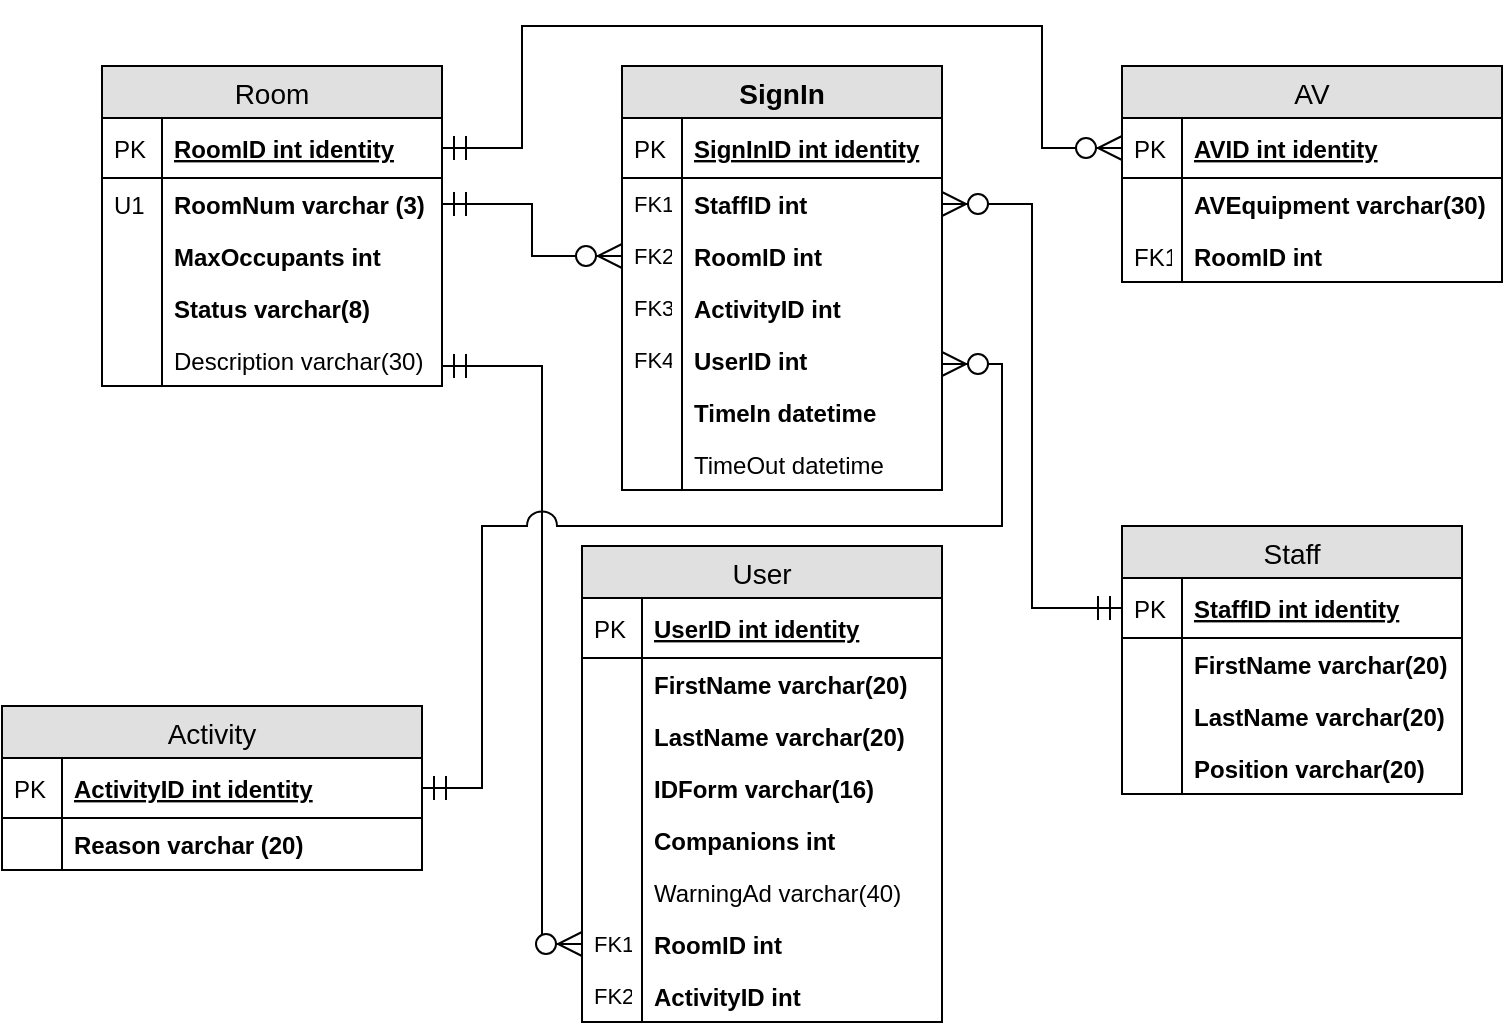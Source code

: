 <mxfile type="device" version="12.8.8"><diagram id="aKqRjx-flDH2Gx_BRmMk" name="Page-1"><mxGraphModel grid="1" dx="1888" dy="1644" gridSize="10" guides="1" tooltips="1" connect="1" arrows="1" fold="1" page="1" pageScale="1" pageWidth="850" pageHeight="1100" math="0" shadow="0"><root><mxCell id="0"/><mxCell id="1" parent="0"/><mxCell id="tf-WMeSTO87rTQq2Dy5A-1" value="Room" parent="1" style="swimlane;fontStyle=0;childLayout=stackLayout;horizontal=1;startSize=26;fillColor=#e0e0e0;horizontalStack=0;resizeParent=1;resizeParentMax=0;resizeLast=0;collapsible=1;marginBottom=0;swimlaneFillColor=#ffffff;align=center;fontSize=14;" vertex="1"><mxGeometry as="geometry" x="10" y="20" width="170" height="160"/></mxCell><mxCell id="tf-WMeSTO87rTQq2Dy5A-2" value="RoomID int identity" parent="tf-WMeSTO87rTQq2Dy5A-1" style="shape=partialRectangle;top=0;left=0;right=0;bottom=1;align=left;verticalAlign=middle;fillColor=none;spacingLeft=34;spacingRight=4;overflow=hidden;rotatable=0;points=[[0,0.5],[1,0.5]];portConstraint=eastwest;dropTarget=0;fontStyle=5;fontSize=12;" vertex="1"><mxGeometry as="geometry" y="26" width="170" height="30"/></mxCell><mxCell id="tf-WMeSTO87rTQq2Dy5A-3" value="PK" parent="tf-WMeSTO87rTQq2Dy5A-2" style="shape=partialRectangle;top=0;left=0;bottom=0;fillColor=none;align=left;verticalAlign=middle;spacingLeft=4;spacingRight=4;overflow=hidden;rotatable=0;points=[];portConstraint=eastwest;part=1;fontSize=12;" vertex="1" connectable="0"><mxGeometry as="geometry" width="30" height="30"/></mxCell><mxCell id="tf-WMeSTO87rTQq2Dy5A-4" value="RoomNum varchar (3)" parent="tf-WMeSTO87rTQq2Dy5A-1" style="shape=partialRectangle;top=0;left=0;right=0;bottom=0;align=left;verticalAlign=top;fillColor=none;spacingLeft=34;spacingRight=4;overflow=hidden;rotatable=0;points=[[0,0.5],[1,0.5]];portConstraint=eastwest;dropTarget=0;fontSize=12;fontStyle=1" vertex="1"><mxGeometry as="geometry" y="56" width="170" height="26"/></mxCell><mxCell id="tf-WMeSTO87rTQq2Dy5A-5" value="U1" parent="tf-WMeSTO87rTQq2Dy5A-4" style="shape=partialRectangle;top=0;left=0;bottom=0;fillColor=none;align=left;verticalAlign=top;spacingLeft=4;spacingRight=4;overflow=hidden;rotatable=0;points=[];portConstraint=eastwest;part=1;fontSize=12;" vertex="1" connectable="0"><mxGeometry as="geometry" width="30" height="26"/></mxCell><mxCell id="tf-WMeSTO87rTQq2Dy5A-6" value="MaxOccupants int" parent="tf-WMeSTO87rTQq2Dy5A-1" style="shape=partialRectangle;top=0;left=0;right=0;bottom=0;align=left;verticalAlign=top;fillColor=none;spacingLeft=34;spacingRight=4;overflow=hidden;rotatable=0;points=[[0,0.5],[1,0.5]];portConstraint=eastwest;dropTarget=0;fontSize=12;fontStyle=1" vertex="1"><mxGeometry as="geometry" y="82" width="170" height="26"/></mxCell><mxCell id="tf-WMeSTO87rTQq2Dy5A-7" value="" parent="tf-WMeSTO87rTQq2Dy5A-6" style="shape=partialRectangle;top=0;left=0;bottom=0;fillColor=none;align=left;verticalAlign=top;spacingLeft=4;spacingRight=4;overflow=hidden;rotatable=0;points=[];portConstraint=eastwest;part=1;fontSize=12;" vertex="1" connectable="0"><mxGeometry as="geometry" width="30" height="26"/></mxCell><mxCell id="QME8QPRziAzWB8PUsA22-1" value="Status varchar(8)" parent="tf-WMeSTO87rTQq2Dy5A-1" style="shape=partialRectangle;top=0;left=0;right=0;bottom=0;align=left;verticalAlign=top;fillColor=none;spacingLeft=34;spacingRight=4;overflow=hidden;rotatable=0;points=[[0,0.5],[1,0.5]];portConstraint=eastwest;dropTarget=0;fontSize=12;fontStyle=1" vertex="1"><mxGeometry as="geometry" y="108" width="170" height="26"/></mxCell><mxCell id="QME8QPRziAzWB8PUsA22-2" value="" parent="QME8QPRziAzWB8PUsA22-1" style="shape=partialRectangle;top=0;left=0;bottom=0;fillColor=none;align=left;verticalAlign=top;spacingLeft=4;spacingRight=4;overflow=hidden;rotatable=0;points=[];portConstraint=eastwest;part=1;fontSize=12;" vertex="1" connectable="0"><mxGeometry as="geometry" width="30" height="26"/></mxCell><mxCell id="tf-WMeSTO87rTQq2Dy5A-16" value="Description varchar(30)" parent="tf-WMeSTO87rTQq2Dy5A-1" style="shape=partialRectangle;top=0;left=0;right=0;bottom=0;align=left;verticalAlign=top;fillColor=none;spacingLeft=34;spacingRight=4;overflow=hidden;rotatable=0;points=[[0,0.5],[1,0.5]];portConstraint=eastwest;dropTarget=0;fontSize=12;" vertex="1"><mxGeometry as="geometry" y="134" width="170" height="26"/></mxCell><mxCell id="tf-WMeSTO87rTQq2Dy5A-17" value="" parent="tf-WMeSTO87rTQq2Dy5A-16" style="shape=partialRectangle;top=0;left=0;bottom=0;fillColor=none;align=left;verticalAlign=top;spacingLeft=4;spacingRight=4;overflow=hidden;rotatable=0;points=[];portConstraint=eastwest;part=1;fontSize=12;" vertex="1" connectable="0"><mxGeometry as="geometry" width="30" height="26"/></mxCell><mxCell id="tf-WMeSTO87rTQq2Dy5A-33" value="Staff" parent="1" style="swimlane;fontStyle=0;childLayout=stackLayout;horizontal=1;startSize=26;fillColor=#e0e0e0;horizontalStack=0;resizeParent=1;resizeParentMax=0;resizeLast=0;collapsible=1;marginBottom=0;swimlaneFillColor=#ffffff;align=center;fontSize=14;" vertex="1"><mxGeometry as="geometry" x="520" y="250" width="170" height="134"/></mxCell><mxCell id="tf-WMeSTO87rTQq2Dy5A-34" value="StaffID int identity" parent="tf-WMeSTO87rTQq2Dy5A-33" style="shape=partialRectangle;top=0;left=0;right=0;bottom=1;align=left;verticalAlign=middle;fillColor=none;spacingLeft=34;spacingRight=4;overflow=hidden;rotatable=0;points=[[0,0.5],[1,0.5]];portConstraint=eastwest;dropTarget=0;fontStyle=5;fontSize=12;" vertex="1"><mxGeometry as="geometry" y="26" width="170" height="30"/></mxCell><mxCell id="tf-WMeSTO87rTQq2Dy5A-35" value="PK" parent="tf-WMeSTO87rTQq2Dy5A-34" style="shape=partialRectangle;top=0;left=0;bottom=0;fillColor=none;align=left;verticalAlign=middle;spacingLeft=4;spacingRight=4;overflow=hidden;rotatable=0;points=[];portConstraint=eastwest;part=1;fontSize=12;" vertex="1" connectable="0"><mxGeometry as="geometry" width="30" height="30"/></mxCell><mxCell id="tf-WMeSTO87rTQq2Dy5A-36" value="FirstName varchar(20)" parent="tf-WMeSTO87rTQq2Dy5A-33" style="shape=partialRectangle;top=0;left=0;right=0;bottom=0;align=left;verticalAlign=top;fillColor=none;spacingLeft=34;spacingRight=4;overflow=hidden;rotatable=0;points=[[0,0.5],[1,0.5]];portConstraint=eastwest;dropTarget=0;fontSize=12;fontStyle=1" vertex="1"><mxGeometry as="geometry" y="56" width="170" height="26"/></mxCell><mxCell id="tf-WMeSTO87rTQq2Dy5A-37" value="" parent="tf-WMeSTO87rTQq2Dy5A-36" style="shape=partialRectangle;top=0;left=0;bottom=0;fillColor=none;align=left;verticalAlign=top;spacingLeft=4;spacingRight=4;overflow=hidden;rotatable=0;points=[];portConstraint=eastwest;part=1;fontSize=12;" vertex="1" connectable="0"><mxGeometry as="geometry" width="30" height="26"/></mxCell><mxCell id="tf-WMeSTO87rTQq2Dy5A-38" value="LastName varchar(20)" parent="tf-WMeSTO87rTQq2Dy5A-33" style="shape=partialRectangle;top=0;left=0;right=0;bottom=0;align=left;verticalAlign=top;fillColor=none;spacingLeft=34;spacingRight=4;overflow=hidden;rotatable=0;points=[[0,0.5],[1,0.5]];portConstraint=eastwest;dropTarget=0;fontSize=12;fontStyle=1" vertex="1"><mxGeometry as="geometry" y="82" width="170" height="26"/></mxCell><mxCell id="tf-WMeSTO87rTQq2Dy5A-39" value="" parent="tf-WMeSTO87rTQq2Dy5A-38" style="shape=partialRectangle;top=0;left=0;bottom=0;fillColor=none;align=left;verticalAlign=top;spacingLeft=4;spacingRight=4;overflow=hidden;rotatable=0;points=[];portConstraint=eastwest;part=1;fontSize=12;" vertex="1" connectable="0"><mxGeometry as="geometry" width="30" height="26"/></mxCell><mxCell id="N9xiZ6ip9cDlf-0ox5uA-8" value="Position varchar(20)" parent="tf-WMeSTO87rTQq2Dy5A-33" style="shape=partialRectangle;top=0;left=0;right=0;bottom=0;align=left;verticalAlign=top;fillColor=none;spacingLeft=34;spacingRight=4;overflow=hidden;rotatable=0;points=[[0,0.5],[1,0.5]];portConstraint=eastwest;dropTarget=0;fontSize=12;fontStyle=1" vertex="1"><mxGeometry as="geometry" y="108" width="170" height="26"/></mxCell><mxCell id="N9xiZ6ip9cDlf-0ox5uA-9" value="" parent="N9xiZ6ip9cDlf-0ox5uA-8" style="shape=partialRectangle;top=0;left=0;bottom=0;fillColor=none;align=left;verticalAlign=top;spacingLeft=4;spacingRight=4;overflow=hidden;rotatable=0;points=[];portConstraint=eastwest;part=1;fontSize=12;" vertex="1" connectable="0"><mxGeometry as="geometry" width="30" height="26"/></mxCell><mxCell id="tf-WMeSTO87rTQq2Dy5A-65" value="AV" parent="1" style="swimlane;fontStyle=0;childLayout=stackLayout;horizontal=1;startSize=26;fillColor=#e0e0e0;horizontalStack=0;resizeParent=1;resizeParentMax=0;resizeLast=0;collapsible=1;marginBottom=0;swimlaneFillColor=#ffffff;align=center;fontSize=14;" vertex="1"><mxGeometry as="geometry" x="520" y="20" width="190" height="108"/></mxCell><mxCell id="tf-WMeSTO87rTQq2Dy5A-66" value="AVID int identity" parent="tf-WMeSTO87rTQq2Dy5A-65" style="shape=partialRectangle;top=0;left=0;right=0;bottom=1;align=left;verticalAlign=middle;fillColor=none;spacingLeft=34;spacingRight=4;overflow=hidden;rotatable=0;points=[[0,0.5],[1,0.5]];portConstraint=eastwest;dropTarget=0;fontStyle=5;fontSize=12;" vertex="1"><mxGeometry as="geometry" y="26" width="190" height="30"/></mxCell><mxCell id="tf-WMeSTO87rTQq2Dy5A-67" value="PK" parent="tf-WMeSTO87rTQq2Dy5A-66" style="shape=partialRectangle;top=0;left=0;bottom=0;fillColor=none;align=left;verticalAlign=middle;spacingLeft=4;spacingRight=4;overflow=hidden;rotatable=0;points=[];portConstraint=eastwest;part=1;fontSize=12;" vertex="1" connectable="0"><mxGeometry as="geometry" width="30" height="30"/></mxCell><mxCell id="tf-WMeSTO87rTQq2Dy5A-68" value="AVEquipment varchar(30)" parent="tf-WMeSTO87rTQq2Dy5A-65" style="shape=partialRectangle;top=0;left=0;right=0;bottom=0;align=left;verticalAlign=top;fillColor=none;spacingLeft=34;spacingRight=4;overflow=hidden;rotatable=0;points=[[0,0.5],[1,0.5]];portConstraint=eastwest;dropTarget=0;fontSize=12;fontStyle=1" vertex="1"><mxGeometry as="geometry" y="56" width="190" height="26"/></mxCell><mxCell id="tf-WMeSTO87rTQq2Dy5A-69" value="" parent="tf-WMeSTO87rTQq2Dy5A-68" style="shape=partialRectangle;top=0;left=0;bottom=0;fillColor=none;align=left;verticalAlign=top;spacingLeft=4;spacingRight=4;overflow=hidden;rotatable=0;points=[];portConstraint=eastwest;part=1;fontSize=12;" vertex="1" connectable="0"><mxGeometry as="geometry" width="30" height="26"/></mxCell><mxCell id="QME8QPRziAzWB8PUsA22-8" value="RoomID int" parent="tf-WMeSTO87rTQq2Dy5A-65" style="shape=partialRectangle;top=0;left=0;right=0;bottom=0;align=left;verticalAlign=top;fillColor=none;spacingLeft=34;spacingRight=4;overflow=hidden;rotatable=0;points=[[0,0.5],[1,0.5]];portConstraint=eastwest;dropTarget=0;fontSize=12;fontStyle=1" vertex="1"><mxGeometry as="geometry" y="82" width="190" height="26"/></mxCell><mxCell id="QME8QPRziAzWB8PUsA22-9" value="FK1" parent="QME8QPRziAzWB8PUsA22-8" style="shape=partialRectangle;top=0;left=0;bottom=0;fillColor=none;align=left;verticalAlign=top;spacingLeft=4;spacingRight=4;overflow=hidden;rotatable=0;points=[];portConstraint=eastwest;part=1;fontSize=12;" vertex="1" connectable="0"><mxGeometry as="geometry" width="30" height="26"/></mxCell><mxCell id="tf-WMeSTO87rTQq2Dy5A-104" parent="1" style="edgeStyle=orthogonalEdgeStyle;rounded=0;orthogonalLoop=1;jettySize=auto;html=1;exitX=1;exitY=0.5;exitDx=0;exitDy=0;entryX=0;entryY=0.5;entryDx=0;entryDy=0;endSize=10;startSize=10;startArrow=ERmandOne;startFill=0;endArrow=ERzeroToMany;endFill=1;" edge="1" source="tf-WMeSTO87rTQq2Dy5A-4" target="tf-WMeSTO87rTQq2Dy5A-98"><mxGeometry as="geometry" relative="1"><Array as="points"><mxPoint x="225" y="89"/><mxPoint x="225" y="115"/></Array></mxGeometry></mxCell><mxCell id="tf-WMeSTO87rTQq2Dy5A-106" parent="1" style="edgeStyle=orthogonalEdgeStyle;rounded=0;orthogonalLoop=1;jettySize=auto;html=1;exitX=1;exitY=0.5;exitDx=0;exitDy=0;entryX=0;entryY=0.5;entryDx=0;entryDy=0;endSize=10;startSize=10;startArrow=ERzeroToMany;startFill=1;endArrow=ERmandOne;endFill=0;" edge="1" source="tf-WMeSTO87rTQq2Dy5A-100" target="tf-WMeSTO87rTQq2Dy5A-34"><mxGeometry as="geometry" relative="1"/></mxCell><mxCell id="tf-WMeSTO87rTQq2Dy5A-108" parent="1" style="edgeStyle=orthogonalEdgeStyle;rounded=0;orthogonalLoop=1;jettySize=auto;html=1;entryX=0;entryY=0.5;entryDx=0;entryDy=0;jumpStyle=arc;endSize=10;startSize=10;startArrow=ERmandOne;startFill=0;endArrow=ERzeroToMany;endFill=1;" edge="1" target="tf-WMeSTO87rTQq2Dy5A-61"><mxGeometry as="geometry" relative="1"><mxPoint as="sourcePoint" x="180" y="170"/><Array as="points"><mxPoint x="184" y="170"/><mxPoint x="230" y="170"/><mxPoint x="230" y="433"/></Array></mxGeometry></mxCell><mxCell id="tf-WMeSTO87rTQq2Dy5A-93" value="SignIn" parent="1" style="swimlane;fontStyle=1;childLayout=stackLayout;horizontal=1;startSize=26;fillColor=#e0e0e0;horizontalStack=0;resizeParent=1;resizeParentMax=0;resizeLast=0;collapsible=1;marginBottom=0;swimlaneFillColor=#ffffff;align=center;fontSize=14;" vertex="1"><mxGeometry as="geometry" x="270" y="20" width="160" height="212"/></mxCell><mxCell id="tf-WMeSTO87rTQq2Dy5A-94" value="SignInID int identity" parent="tf-WMeSTO87rTQq2Dy5A-93" style="shape=partialRectangle;top=0;left=0;right=0;bottom=1;align=left;verticalAlign=middle;fillColor=none;spacingLeft=34;spacingRight=4;overflow=hidden;rotatable=0;points=[[0,0.5],[1,0.5]];portConstraint=eastwest;dropTarget=0;fontStyle=5;fontSize=12;" vertex="1"><mxGeometry as="geometry" y="26" width="160" height="30"/></mxCell><mxCell id="tf-WMeSTO87rTQq2Dy5A-95" value="PK" parent="tf-WMeSTO87rTQq2Dy5A-94" style="shape=partialRectangle;top=0;left=0;bottom=0;fillColor=none;align=left;verticalAlign=middle;spacingLeft=4;spacingRight=4;overflow=hidden;rotatable=0;points=[];portConstraint=eastwest;part=1;fontSize=12;" vertex="1" connectable="0"><mxGeometry as="geometry" width="30" height="30"/></mxCell><mxCell id="tf-WMeSTO87rTQq2Dy5A-100" value="StaffID int" parent="tf-WMeSTO87rTQq2Dy5A-93" style="shape=partialRectangle;top=0;left=0;right=0;bottom=0;align=left;verticalAlign=top;fillColor=none;spacingLeft=34;spacingRight=4;overflow=hidden;rotatable=0;points=[[0,0.5],[1,0.5]];portConstraint=eastwest;dropTarget=0;fontSize=12;fontStyle=1" vertex="1"><mxGeometry as="geometry" y="56" width="160" height="26"/></mxCell><mxCell id="tf-WMeSTO87rTQq2Dy5A-101" value="FK1" parent="tf-WMeSTO87rTQq2Dy5A-100" style="shape=partialRectangle;top=0;left=0;bottom=0;fillColor=none;align=left;verticalAlign=top;spacingLeft=4;spacingRight=4;overflow=hidden;rotatable=0;points=[];portConstraint=eastwest;part=1;fontSize=11;" vertex="1" connectable="0"><mxGeometry as="geometry" width="30" height="26"/></mxCell><mxCell id="tf-WMeSTO87rTQq2Dy5A-98" value="RoomID int" parent="tf-WMeSTO87rTQq2Dy5A-93" style="shape=partialRectangle;top=0;left=0;right=0;bottom=0;align=left;verticalAlign=top;fillColor=none;spacingLeft=34;spacingRight=4;overflow=hidden;rotatable=0;points=[[0,0.5],[1,0.5]];portConstraint=eastwest;dropTarget=0;fontSize=12;fontStyle=1" vertex="1"><mxGeometry as="geometry" y="82" width="160" height="26"/></mxCell><mxCell id="tf-WMeSTO87rTQq2Dy5A-99" value="FK2" parent="tf-WMeSTO87rTQq2Dy5A-98" style="shape=partialRectangle;top=0;left=0;bottom=0;fillColor=none;align=left;verticalAlign=top;spacingLeft=4;spacingRight=4;overflow=hidden;rotatable=0;points=[];portConstraint=eastwest;part=1;fontSize=11;" vertex="1" connectable="0"><mxGeometry as="geometry" width="30" height="26"/></mxCell><mxCell id="Ecgb1WJL0J2eisW6_48E-1" value="ActivityID int" parent="tf-WMeSTO87rTQq2Dy5A-93" style="shape=partialRectangle;top=0;left=0;right=0;bottom=0;align=left;verticalAlign=top;fillColor=none;spacingLeft=34;spacingRight=4;overflow=hidden;rotatable=0;points=[[0,0.5],[1,0.5]];portConstraint=eastwest;dropTarget=0;fontSize=12;fontStyle=1" vertex="1"><mxGeometry as="geometry" y="108" width="160" height="26"/></mxCell><mxCell id="Ecgb1WJL0J2eisW6_48E-2" value="FK3" parent="Ecgb1WJL0J2eisW6_48E-1" style="shape=partialRectangle;top=0;left=0;bottom=0;fillColor=none;align=left;verticalAlign=top;spacingLeft=4;spacingRight=4;overflow=hidden;rotatable=0;points=[];portConstraint=eastwest;part=1;fontSize=11;" vertex="1" connectable="0"><mxGeometry as="geometry" width="30" height="26"/></mxCell><mxCell id="QME8QPRziAzWB8PUsA22-14" value="UserID int" parent="tf-WMeSTO87rTQq2Dy5A-93" style="shape=partialRectangle;top=0;left=0;right=0;bottom=0;align=left;verticalAlign=top;fillColor=none;spacingLeft=34;spacingRight=4;overflow=hidden;rotatable=0;points=[[0,0.5],[1,0.5]];portConstraint=eastwest;dropTarget=0;fontSize=12;fontStyle=1" vertex="1"><mxGeometry as="geometry" y="134" width="160" height="26"/></mxCell><mxCell id="QME8QPRziAzWB8PUsA22-15" value="FK4" parent="QME8QPRziAzWB8PUsA22-14" style="shape=partialRectangle;top=0;left=0;bottom=0;fillColor=none;align=left;verticalAlign=top;spacingLeft=4;spacingRight=4;overflow=hidden;rotatable=0;points=[];portConstraint=eastwest;part=1;fontSize=11;" vertex="1" connectable="0"><mxGeometry as="geometry" width="30" height="26"/></mxCell><mxCell id="Ecgb1WJL0J2eisW6_48E-3" value="TimeIn datetime" parent="tf-WMeSTO87rTQq2Dy5A-93" style="shape=partialRectangle;top=0;left=0;right=0;bottom=0;align=left;verticalAlign=top;fillColor=none;spacingLeft=34;spacingRight=4;overflow=hidden;rotatable=0;points=[[0,0.5],[1,0.5]];portConstraint=eastwest;dropTarget=0;fontSize=12;fontStyle=1" vertex="1"><mxGeometry as="geometry" y="160" width="160" height="26"/></mxCell><mxCell id="Ecgb1WJL0J2eisW6_48E-4" value=" " parent="Ecgb1WJL0J2eisW6_48E-3" style="shape=partialRectangle;top=0;left=0;bottom=0;fillColor=none;align=left;verticalAlign=top;spacingLeft=4;spacingRight=4;overflow=hidden;rotatable=0;points=[];portConstraint=eastwest;part=1;fontSize=11;" vertex="1" connectable="0"><mxGeometry as="geometry" width="30" height="26"/></mxCell><mxCell id="QME8QPRziAzWB8PUsA22-31" value="TimeOut datetime" parent="tf-WMeSTO87rTQq2Dy5A-93" style="shape=partialRectangle;top=0;left=0;right=0;bottom=0;align=left;verticalAlign=top;fillColor=none;spacingLeft=34;spacingRight=4;overflow=hidden;rotatable=0;points=[[0,0.5],[1,0.5]];portConstraint=eastwest;dropTarget=0;fontSize=12;fontStyle=0" vertex="1"><mxGeometry as="geometry" y="186" width="160" height="26"/></mxCell><mxCell id="QME8QPRziAzWB8PUsA22-32" value=" " parent="QME8QPRziAzWB8PUsA22-31" style="shape=partialRectangle;top=0;left=0;bottom=0;fillColor=none;align=left;verticalAlign=top;spacingLeft=4;spacingRight=4;overflow=hidden;rotatable=0;points=[];portConstraint=eastwest;part=1;fontSize=11;" vertex="1" connectable="0"><mxGeometry as="geometry" width="30" height="26"/></mxCell><mxCell id="Ecgb1WJL0J2eisW6_48E-8" parent="1" style="edgeStyle=orthogonalEdgeStyle;rounded=0;orthogonalLoop=1;jettySize=auto;html=1;exitX=1;exitY=0.5;exitDx=0;exitDy=0;jumpStyle=arc;jumpSize=15;endSize=10;startSize=10;startArrow=ERmandOne;startFill=0;endArrow=ERzeroToMany;endFill=1;" edge="1" source="tf-WMeSTO87rTQq2Dy5A-19"><mxGeometry as="geometry" relative="1"><mxPoint as="targetPoint" x="430" y="169"/><Array as="points"><mxPoint x="200" y="381"/><mxPoint x="200" y="250"/><mxPoint x="460" y="250"/><mxPoint x="460" y="169"/></Array></mxGeometry></mxCell><mxCell id="QME8QPRziAzWB8PUsA22-7" parent="1" style="edgeStyle=orthogonalEdgeStyle;rounded=0;orthogonalLoop=1;jettySize=auto;html=1;exitX=1;exitY=0.5;exitDx=0;exitDy=0;entryX=0;entryY=0.5;entryDx=0;entryDy=0;endSize=10;startSize=10;jumpStyle=arc;jumpSize=15;endArrow=ERzeroToMany;endFill=1;startArrow=ERmandOne;startFill=0;" edge="1" source="tf-WMeSTO87rTQq2Dy5A-2" target="tf-WMeSTO87rTQq2Dy5A-66"><mxGeometry as="geometry" relative="1"><Array as="points"><mxPoint x="220" y="61"/><mxPoint x="220"/><mxPoint x="480"/><mxPoint x="480" y="61"/></Array></mxGeometry></mxCell><mxCell id="tf-WMeSTO87rTQq2Dy5A-48" value="User" parent="1" style="swimlane;fontStyle=0;childLayout=stackLayout;horizontal=1;startSize=26;fillColor=#e0e0e0;horizontalStack=0;resizeParent=1;resizeParentMax=0;resizeLast=0;collapsible=1;marginBottom=0;swimlaneFillColor=#ffffff;align=center;fontSize=14;" vertex="1"><mxGeometry as="geometry" x="250" y="260" width="180" height="238"/></mxCell><mxCell id="tf-WMeSTO87rTQq2Dy5A-49" value="UserID int identity" parent="tf-WMeSTO87rTQq2Dy5A-48" style="shape=partialRectangle;top=0;left=0;right=0;bottom=1;align=left;verticalAlign=middle;fillColor=none;spacingLeft=34;spacingRight=4;overflow=hidden;rotatable=0;points=[[0,0.5],[1,0.5]];portConstraint=eastwest;dropTarget=0;fontStyle=5;fontSize=12;" vertex="1"><mxGeometry as="geometry" y="26" width="180" height="30"/></mxCell><mxCell id="tf-WMeSTO87rTQq2Dy5A-50" value="PK" parent="tf-WMeSTO87rTQq2Dy5A-49" style="shape=partialRectangle;top=0;left=0;bottom=0;fillColor=none;align=left;verticalAlign=middle;spacingLeft=4;spacingRight=4;overflow=hidden;rotatable=0;points=[];portConstraint=eastwest;part=1;fontSize=12;" vertex="1" connectable="0"><mxGeometry as="geometry" width="30" height="30"/></mxCell><mxCell id="tf-WMeSTO87rTQq2Dy5A-51" value="FirstName varchar(20)" parent="tf-WMeSTO87rTQq2Dy5A-48" style="shape=partialRectangle;top=0;left=0;right=0;bottom=0;align=left;verticalAlign=top;fillColor=none;spacingLeft=34;spacingRight=4;overflow=hidden;rotatable=0;points=[[0,0.5],[1,0.5]];portConstraint=eastwest;dropTarget=0;fontSize=12;fontStyle=1" vertex="1"><mxGeometry as="geometry" y="56" width="180" height="26"/></mxCell><mxCell id="tf-WMeSTO87rTQq2Dy5A-52" value="" parent="tf-WMeSTO87rTQq2Dy5A-51" style="shape=partialRectangle;top=0;left=0;bottom=0;fillColor=none;align=left;verticalAlign=top;spacingLeft=4;spacingRight=4;overflow=hidden;rotatable=0;points=[];portConstraint=eastwest;part=1;fontSize=12;" vertex="1" connectable="0"><mxGeometry as="geometry" width="30" height="26"/></mxCell><mxCell id="tf-WMeSTO87rTQq2Dy5A-53" value="LastName varchar(20)" parent="tf-WMeSTO87rTQq2Dy5A-48" style="shape=partialRectangle;top=0;left=0;right=0;bottom=0;align=left;verticalAlign=top;fillColor=none;spacingLeft=34;spacingRight=4;overflow=hidden;rotatable=0;points=[[0,0.5],[1,0.5]];portConstraint=eastwest;dropTarget=0;fontSize=12;fontStyle=1" vertex="1"><mxGeometry as="geometry" y="82" width="180" height="26"/></mxCell><mxCell id="tf-WMeSTO87rTQq2Dy5A-54" value="" parent="tf-WMeSTO87rTQq2Dy5A-53" style="shape=partialRectangle;top=0;left=0;bottom=0;fillColor=none;align=left;verticalAlign=top;spacingLeft=4;spacingRight=4;overflow=hidden;rotatable=0;points=[];portConstraint=eastwest;part=1;fontSize=12;" vertex="1" connectable="0"><mxGeometry as="geometry" width="30" height="26"/></mxCell><mxCell id="tf-WMeSTO87rTQq2Dy5A-55" value="IDForm varchar(16)" parent="tf-WMeSTO87rTQq2Dy5A-48" style="shape=partialRectangle;top=0;left=0;right=0;bottom=0;align=left;verticalAlign=top;fillColor=none;spacingLeft=34;spacingRight=4;overflow=hidden;rotatable=0;points=[[0,0.5],[1,0.5]];portConstraint=eastwest;dropTarget=0;fontSize=12;fontStyle=1" vertex="1"><mxGeometry as="geometry" y="108" width="180" height="26"/></mxCell><mxCell id="tf-WMeSTO87rTQq2Dy5A-56" value="" parent="tf-WMeSTO87rTQq2Dy5A-55" style="shape=partialRectangle;top=0;left=0;bottom=0;fillColor=none;align=left;verticalAlign=top;spacingLeft=4;spacingRight=4;overflow=hidden;rotatable=0;points=[];portConstraint=eastwest;part=1;fontSize=12;" vertex="1" connectable="0"><mxGeometry as="geometry" width="30" height="26"/></mxCell><mxCell id="bw_6ZYKOt5gPio0AjTo_-2" value="Companions int" parent="tf-WMeSTO87rTQq2Dy5A-48" style="shape=partialRectangle;top=0;left=0;right=0;bottom=0;align=left;verticalAlign=top;fillColor=none;spacingLeft=34;spacingRight=4;overflow=hidden;rotatable=0;points=[[0,0.5],[1,0.5]];portConstraint=eastwest;dropTarget=0;fontSize=12;fontStyle=1" vertex="1"><mxGeometry as="geometry" y="134" width="180" height="26"/></mxCell><mxCell id="bw_6ZYKOt5gPio0AjTo_-3" value="" parent="bw_6ZYKOt5gPio0AjTo_-2" style="shape=partialRectangle;top=0;left=0;bottom=0;fillColor=none;align=left;verticalAlign=top;spacingLeft=4;spacingRight=4;overflow=hidden;rotatable=0;points=[];portConstraint=eastwest;part=1;fontSize=12;" vertex="1" connectable="0"><mxGeometry as="geometry" width="30" height="26"/></mxCell><mxCell id="tf-WMeSTO87rTQq2Dy5A-84" value="WarningAd varchar(40)" parent="tf-WMeSTO87rTQq2Dy5A-48" style="shape=partialRectangle;top=0;left=0;right=0;bottom=0;align=left;verticalAlign=top;fillColor=none;spacingLeft=34;spacingRight=4;overflow=hidden;rotatable=0;points=[[0,0.5],[1,0.5]];portConstraint=eastwest;dropTarget=0;fontSize=12;" vertex="1"><mxGeometry as="geometry" y="160" width="180" height="26"/></mxCell><mxCell id="tf-WMeSTO87rTQq2Dy5A-85" value="" parent="tf-WMeSTO87rTQq2Dy5A-84" style="shape=partialRectangle;top=0;left=0;bottom=0;fillColor=none;align=left;verticalAlign=top;spacingLeft=4;spacingRight=4;overflow=hidden;rotatable=0;points=[];portConstraint=eastwest;part=1;fontSize=12;" vertex="1" connectable="0"><mxGeometry as="geometry" width="30" height="26"/></mxCell><mxCell id="tf-WMeSTO87rTQq2Dy5A-61" value="RoomID int" parent="tf-WMeSTO87rTQq2Dy5A-48" style="shape=partialRectangle;top=0;left=0;right=0;bottom=0;align=left;verticalAlign=top;fillColor=none;spacingLeft=34;spacingRight=4;overflow=hidden;rotatable=0;points=[[0,0.5],[1,0.5]];portConstraint=eastwest;dropTarget=0;fontSize=12;fontStyle=1" vertex="1"><mxGeometry as="geometry" y="186" width="180" height="26"/></mxCell><mxCell id="tf-WMeSTO87rTQq2Dy5A-62" value="FK1" parent="tf-WMeSTO87rTQq2Dy5A-61" style="shape=partialRectangle;top=0;left=0;bottom=0;fillColor=none;align=left;verticalAlign=top;spacingLeft=4;spacingRight=4;overflow=hidden;rotatable=0;points=[];portConstraint=eastwest;part=1;fontSize=11;" vertex="1" connectable="0"><mxGeometry as="geometry" width="30" height="26"/></mxCell><mxCell id="QME8QPRziAzWB8PUsA22-16" value="ActivityID int" parent="tf-WMeSTO87rTQq2Dy5A-48" style="shape=partialRectangle;top=0;left=0;right=0;bottom=0;align=left;verticalAlign=top;fillColor=none;spacingLeft=34;spacingRight=4;overflow=hidden;rotatable=0;points=[[0,0.5],[1,0.5]];portConstraint=eastwest;dropTarget=0;fontSize=12;fontStyle=1" vertex="1"><mxGeometry as="geometry" y="212" width="180" height="26"/></mxCell><mxCell id="QME8QPRziAzWB8PUsA22-17" value="FK2" parent="QME8QPRziAzWB8PUsA22-16" style="shape=partialRectangle;top=0;left=0;bottom=0;fillColor=none;align=left;verticalAlign=top;spacingLeft=4;spacingRight=4;overflow=hidden;rotatable=0;points=[];portConstraint=eastwest;part=1;fontSize=11;" vertex="1" connectable="0"><mxGeometry as="geometry" width="30" height="26"/></mxCell><mxCell id="tf-WMeSTO87rTQq2Dy5A-18" value="Activity" parent="1" style="swimlane;fontStyle=0;childLayout=stackLayout;horizontal=1;startSize=26;fillColor=#e0e0e0;horizontalStack=0;resizeParent=1;resizeParentMax=0;resizeLast=0;collapsible=1;marginBottom=0;swimlaneFillColor=#ffffff;align=center;fontSize=14;" vertex="1"><mxGeometry as="geometry" x="-40" y="340" width="210" height="82"/></mxCell><mxCell id="tf-WMeSTO87rTQq2Dy5A-19" value="ActivityID int identity" parent="tf-WMeSTO87rTQq2Dy5A-18" style="shape=partialRectangle;top=0;left=0;right=0;bottom=1;align=left;verticalAlign=middle;fillColor=none;spacingLeft=34;spacingRight=4;overflow=hidden;rotatable=0;points=[[0,0.5],[1,0.5]];portConstraint=eastwest;dropTarget=0;fontStyle=5;fontSize=12;" vertex="1"><mxGeometry as="geometry" y="26" width="210" height="30"/></mxCell><mxCell id="tf-WMeSTO87rTQq2Dy5A-20" value="PK" parent="tf-WMeSTO87rTQq2Dy5A-19" style="shape=partialRectangle;top=0;left=0;bottom=0;fillColor=none;align=left;verticalAlign=middle;spacingLeft=4;spacingRight=4;overflow=hidden;rotatable=0;points=[];portConstraint=eastwest;part=1;fontSize=12;" vertex="1" connectable="0"><mxGeometry as="geometry" width="30" height="30"/></mxCell><mxCell id="tf-WMeSTO87rTQq2Dy5A-21" value="Reason varchar (20)" parent="tf-WMeSTO87rTQq2Dy5A-18" style="shape=partialRectangle;top=0;left=0;right=0;bottom=0;align=left;verticalAlign=top;fillColor=none;spacingLeft=34;spacingRight=4;overflow=hidden;rotatable=0;points=[[0,0.5],[1,0.5]];portConstraint=eastwest;dropTarget=0;fontSize=12;fontStyle=1" vertex="1"><mxGeometry as="geometry" y="56" width="210" height="26"/></mxCell><mxCell id="tf-WMeSTO87rTQq2Dy5A-22" value="" parent="tf-WMeSTO87rTQq2Dy5A-21" style="shape=partialRectangle;top=0;left=0;bottom=0;fillColor=none;align=left;verticalAlign=top;spacingLeft=4;spacingRight=4;overflow=hidden;rotatable=0;points=[];portConstraint=eastwest;part=1;fontSize=12;" vertex="1" connectable="0"><mxGeometry as="geometry" width="30" height="26"/></mxCell></root></mxGraphModel></diagram></mxfile>